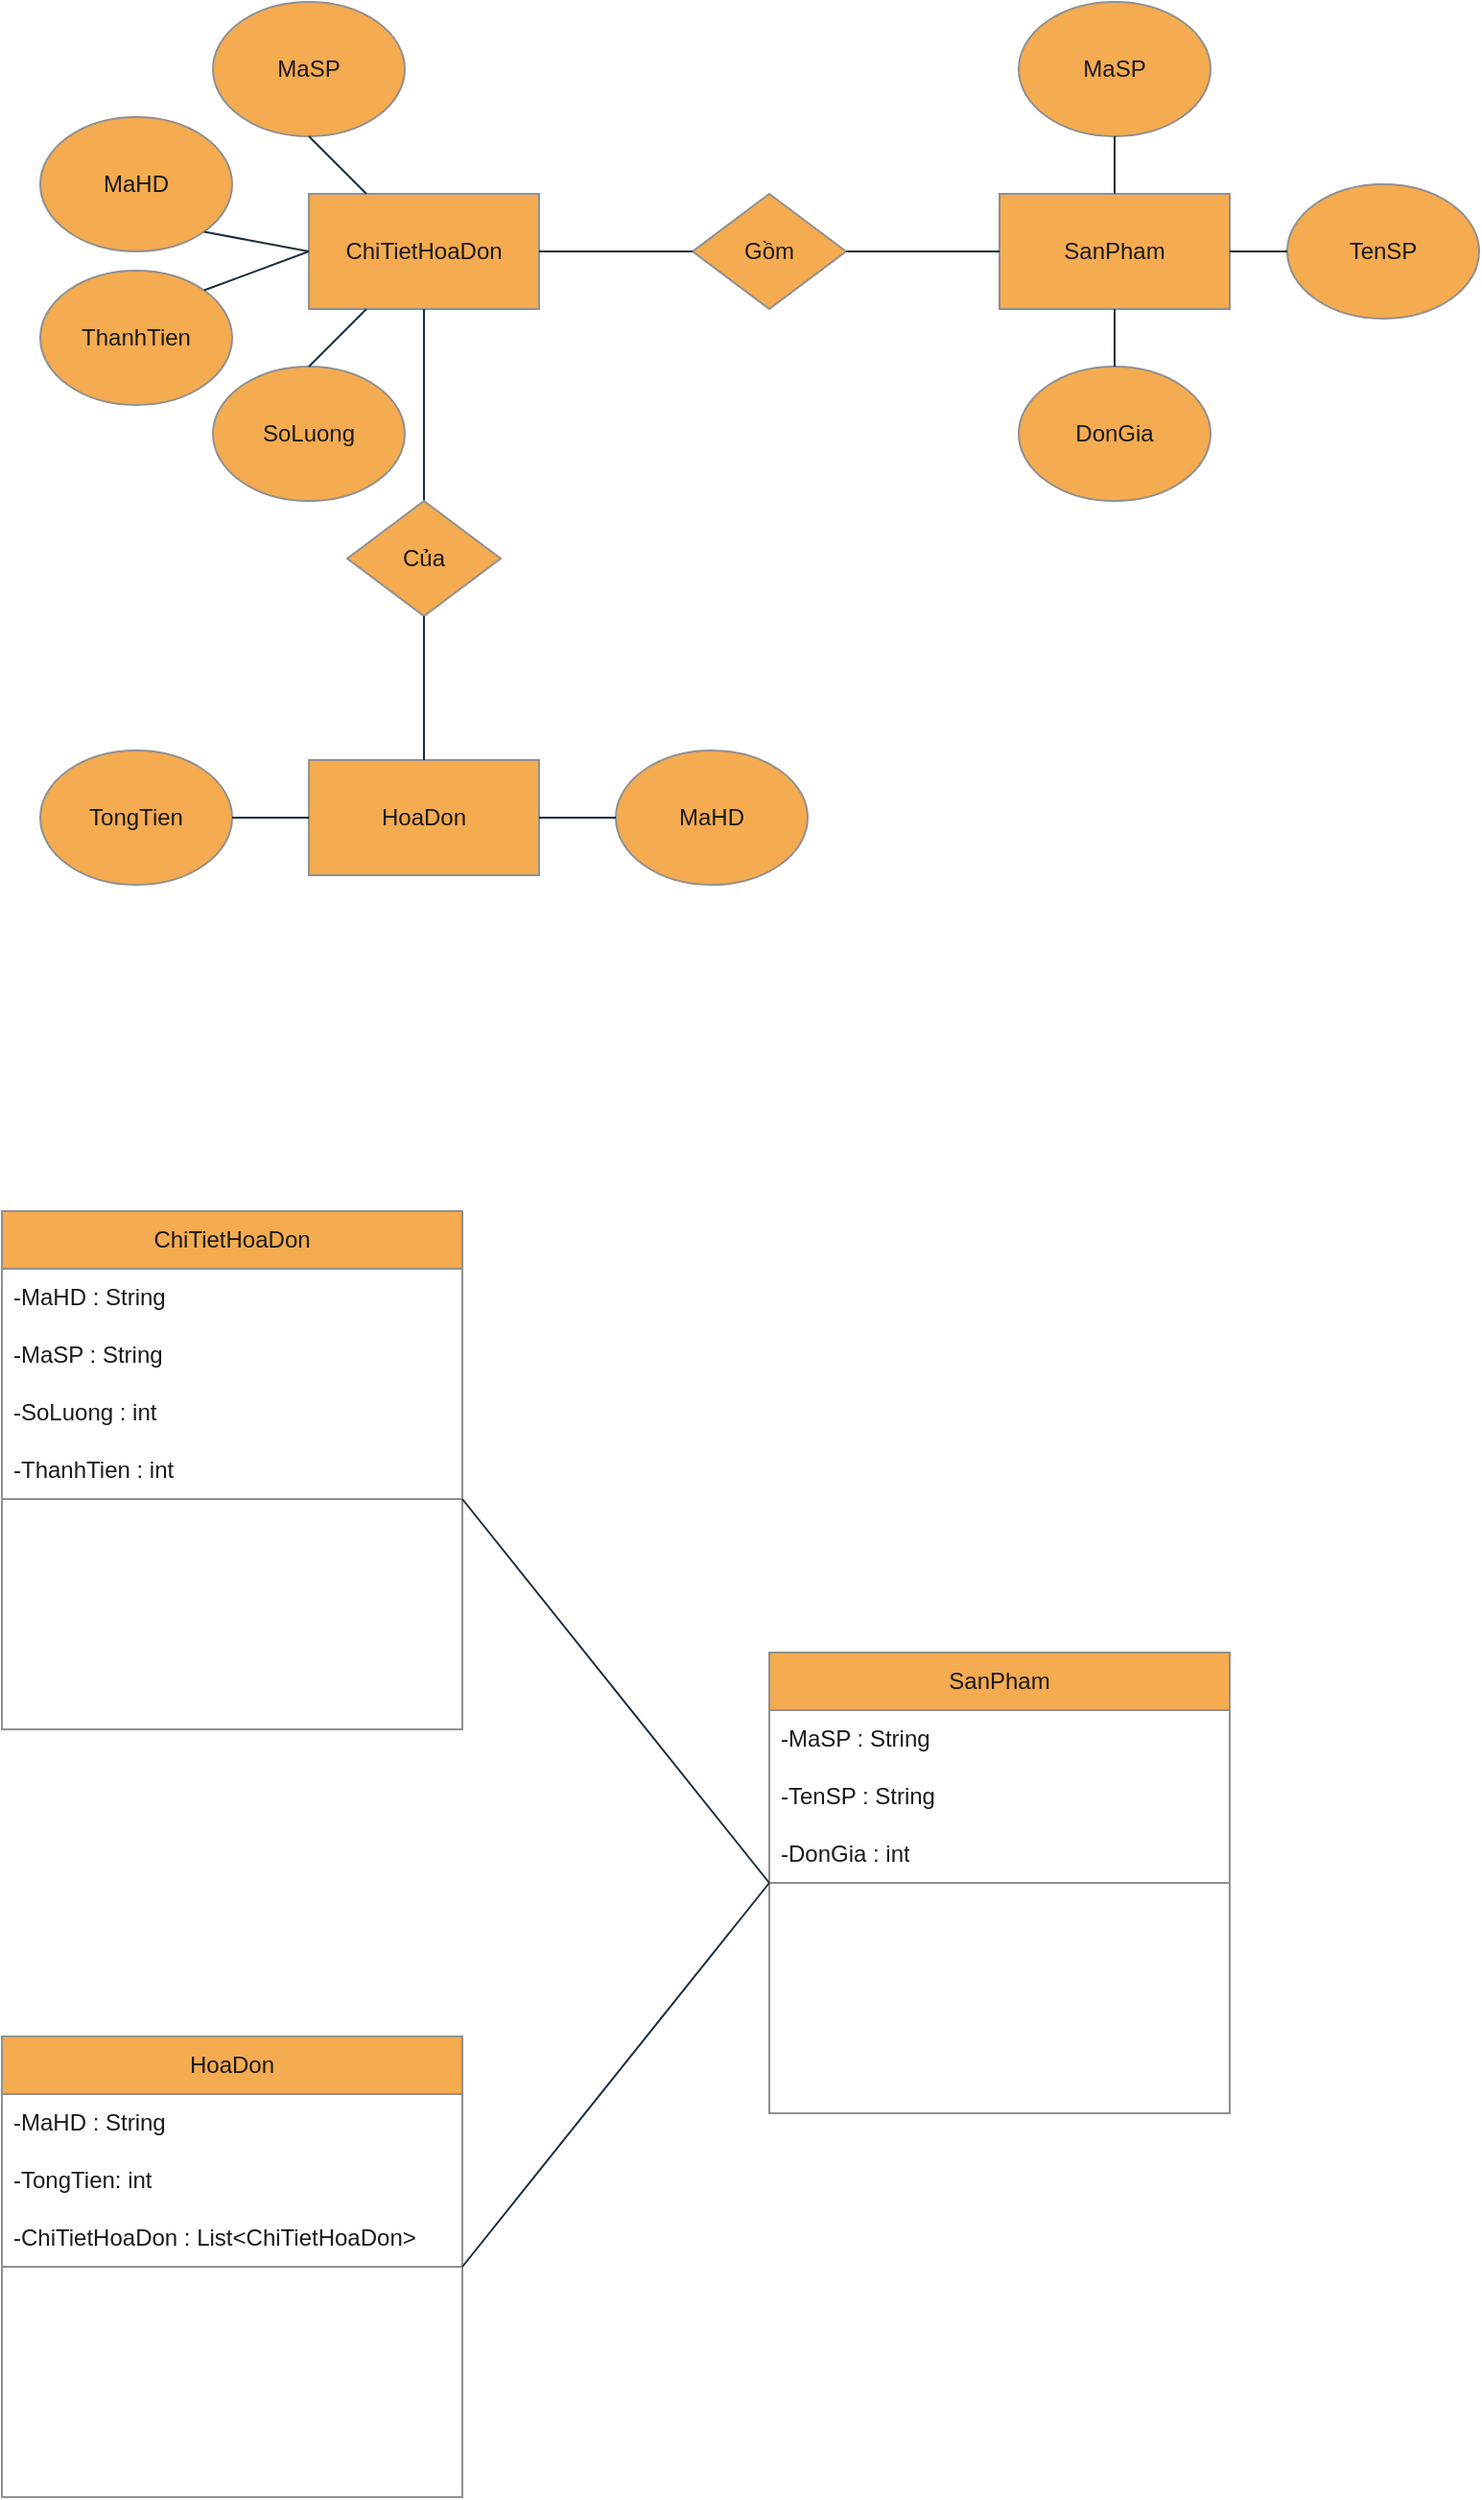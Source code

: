 <mxfile version="24.7.7">
  <diagram name="Page-1" id="pgy9I5oYHcWPJ9aGwN5I">
    <mxGraphModel dx="1253" dy="669" grid="1" gridSize="10" guides="1" tooltips="1" connect="1" arrows="1" fold="1" page="1" pageScale="1" pageWidth="850" pageHeight="1100" math="0" shadow="0">
      <root>
        <mxCell id="0" />
        <mxCell id="1" parent="0" />
        <mxCell id="iatrL-qNKA81DHMAHy29-2" value="HoaDon" style="rounded=0;whiteSpace=wrap;html=1;fillColor=#F5AB50;strokeColor=#909090;labelBackgroundColor=none;fontColor=#1A1A1A;" parent="1" vertex="1">
          <mxGeometry x="360" y="415" width="120" height="60" as="geometry" />
        </mxCell>
        <mxCell id="iatrL-qNKA81DHMAHy29-4" value="ChiTietHoaDon" style="rounded=0;whiteSpace=wrap;html=1;fillColor=#F5AB50;strokeColor=#909090;labelBackgroundColor=none;fontColor=#1A1A1A;" parent="1" vertex="1">
          <mxGeometry x="360" y="120" width="120" height="60" as="geometry" />
        </mxCell>
        <mxCell id="iatrL-qNKA81DHMAHy29-5" value="SanPham" style="rounded=0;whiteSpace=wrap;html=1;fillColor=#F5AB50;strokeColor=#909090;labelBackgroundColor=none;fontColor=#1A1A1A;" parent="1" vertex="1">
          <mxGeometry x="720" y="120" width="120" height="60" as="geometry" />
        </mxCell>
        <mxCell id="iatrL-qNKA81DHMAHy29-6" value="MaHD" style="ellipse;whiteSpace=wrap;html=1;labelBackgroundColor=none;fillColor=#F5AB50;strokeColor=#909090;fontColor=#1A1A1A;" parent="1" vertex="1">
          <mxGeometry x="520" y="410" width="100" height="70" as="geometry" />
        </mxCell>
        <mxCell id="iatrL-qNKA81DHMAHy29-7" value="MaHD" style="ellipse;whiteSpace=wrap;html=1;labelBackgroundColor=none;fillColor=#F5AB50;strokeColor=#909090;fontColor=#1A1A1A;" parent="1" vertex="1">
          <mxGeometry x="220" y="80" width="100" height="70" as="geometry" />
        </mxCell>
        <mxCell id="iatrL-qNKA81DHMAHy29-8" value="MaSP" style="ellipse;whiteSpace=wrap;html=1;labelBackgroundColor=none;fillColor=#F5AB50;strokeColor=#909090;fontColor=#1A1A1A;" parent="1" vertex="1">
          <mxGeometry x="310" y="20" width="100" height="70" as="geometry" />
        </mxCell>
        <mxCell id="iatrL-qNKA81DHMAHy29-9" value="SoLuong" style="ellipse;whiteSpace=wrap;html=1;labelBackgroundColor=none;fillColor=#F5AB50;strokeColor=#909090;fontColor=#1A1A1A;" parent="1" vertex="1">
          <mxGeometry x="310" y="210" width="100" height="70" as="geometry" />
        </mxCell>
        <mxCell id="iatrL-qNKA81DHMAHy29-10" value="DonGia" style="ellipse;whiteSpace=wrap;html=1;labelBackgroundColor=none;fillColor=#F5AB50;strokeColor=#909090;fontColor=#1A1A1A;" parent="1" vertex="1">
          <mxGeometry x="730" y="210" width="100" height="70" as="geometry" />
        </mxCell>
        <mxCell id="iatrL-qNKA81DHMAHy29-11" value="TongTien" style="ellipse;whiteSpace=wrap;html=1;labelBackgroundColor=none;fillColor=#F5AB50;strokeColor=#909090;fontColor=#1A1A1A;" parent="1" vertex="1">
          <mxGeometry x="220" y="410" width="100" height="70" as="geometry" />
        </mxCell>
        <mxCell id="iatrL-qNKA81DHMAHy29-12" value="ThanhTien" style="ellipse;whiteSpace=wrap;html=1;labelBackgroundColor=none;fillColor=#F5AB50;strokeColor=#909090;fontColor=#1A1A1A;" parent="1" vertex="1">
          <mxGeometry x="220" y="160" width="100" height="70" as="geometry" />
        </mxCell>
        <mxCell id="iatrL-qNKA81DHMAHy29-13" value="MaSP" style="ellipse;whiteSpace=wrap;html=1;labelBackgroundColor=none;fillColor=#F5AB50;strokeColor=#909090;fontColor=#1A1A1A;" parent="1" vertex="1">
          <mxGeometry x="730" y="20" width="100" height="70" as="geometry" />
        </mxCell>
        <mxCell id="iatrL-qNKA81DHMAHy29-14" value="TenSP" style="ellipse;whiteSpace=wrap;html=1;labelBackgroundColor=none;fillColor=#F5AB50;strokeColor=#909090;fontColor=#1A1A1A;" parent="1" vertex="1">
          <mxGeometry x="870" y="115" width="100" height="70" as="geometry" />
        </mxCell>
        <mxCell id="iatrL-qNKA81DHMAHy29-16" value="" style="endArrow=none;html=1;rounded=0;entryX=0;entryY=0.5;entryDx=0;entryDy=0;exitX=1;exitY=0.5;exitDx=0;exitDy=0;labelBackgroundColor=none;strokeColor=#182E3E;fontColor=default;" parent="1" source="iatrL-qNKA81DHMAHy29-11" target="iatrL-qNKA81DHMAHy29-2" edge="1">
          <mxGeometry width="50" height="50" relative="1" as="geometry">
            <mxPoint x="10" y="560" as="sourcePoint" />
            <mxPoint x="60" y="510" as="targetPoint" />
          </mxGeometry>
        </mxCell>
        <mxCell id="iatrL-qNKA81DHMAHy29-17" value="" style="endArrow=none;html=1;rounded=0;entryX=0;entryY=0.5;entryDx=0;entryDy=0;exitX=1;exitY=0.5;exitDx=0;exitDy=0;labelBackgroundColor=none;strokeColor=#182E3E;fontColor=default;" parent="1" source="iatrL-qNKA81DHMAHy29-2" target="iatrL-qNKA81DHMAHy29-6" edge="1">
          <mxGeometry width="50" height="50" relative="1" as="geometry">
            <mxPoint x="150" y="560" as="sourcePoint" />
            <mxPoint x="200" y="510" as="targetPoint" />
          </mxGeometry>
        </mxCell>
        <mxCell id="iatrL-qNKA81DHMAHy29-21" value="" style="endArrow=none;html=1;rounded=0;entryX=0.5;entryY=1;entryDx=0;entryDy=0;exitX=0.5;exitY=0;exitDx=0;exitDy=0;labelBackgroundColor=none;strokeColor=#182E3E;fontColor=default;" parent="1" source="iatrL-qNKA81DHMAHy29-22" target="iatrL-qNKA81DHMAHy29-4" edge="1">
          <mxGeometry width="50" height="50" relative="1" as="geometry">
            <mxPoint x="420" y="280" as="sourcePoint" />
            <mxPoint x="470" y="300" as="targetPoint" />
          </mxGeometry>
        </mxCell>
        <mxCell id="iatrL-qNKA81DHMAHy29-22" value="Của" style="rhombus;whiteSpace=wrap;html=1;labelBackgroundColor=none;fillColor=#F5AB50;strokeColor=#909090;fontColor=#1A1A1A;" parent="1" vertex="1">
          <mxGeometry x="380" y="280" width="80" height="60" as="geometry" />
        </mxCell>
        <mxCell id="iatrL-qNKA81DHMAHy29-23" value="" style="endArrow=none;html=1;rounded=0;entryX=0.5;entryY=1;entryDx=0;entryDy=0;exitX=0.5;exitY=0;exitDx=0;exitDy=0;labelBackgroundColor=none;strokeColor=#182E3E;fontColor=default;" parent="1" source="iatrL-qNKA81DHMAHy29-2" target="iatrL-qNKA81DHMAHy29-22" edge="1">
          <mxGeometry width="50" height="50" relative="1" as="geometry">
            <mxPoint x="180" y="400" as="sourcePoint" />
            <mxPoint x="230" y="350" as="targetPoint" />
          </mxGeometry>
        </mxCell>
        <mxCell id="iatrL-qNKA81DHMAHy29-24" value="Gồm" style="rhombus;whiteSpace=wrap;html=1;labelBackgroundColor=none;fillColor=#F5AB50;strokeColor=#909090;fontColor=#1A1A1A;" parent="1" vertex="1">
          <mxGeometry x="560" y="120" width="80" height="60" as="geometry" />
        </mxCell>
        <mxCell id="iatrL-qNKA81DHMAHy29-25" value="" style="endArrow=none;html=1;rounded=0;entryX=0;entryY=0.5;entryDx=0;entryDy=0;exitX=1;exitY=0.5;exitDx=0;exitDy=0;labelBackgroundColor=none;strokeColor=#182E3E;fontColor=default;" parent="1" source="iatrL-qNKA81DHMAHy29-4" target="iatrL-qNKA81DHMAHy29-24" edge="1">
          <mxGeometry width="50" height="50" relative="1" as="geometry">
            <mxPoint x="580" y="290" as="sourcePoint" />
            <mxPoint x="630" y="240" as="targetPoint" />
          </mxGeometry>
        </mxCell>
        <mxCell id="iatrL-qNKA81DHMAHy29-26" value="" style="endArrow=none;html=1;rounded=0;entryX=0;entryY=0.5;entryDx=0;entryDy=0;exitX=1;exitY=0.5;exitDx=0;exitDy=0;labelBackgroundColor=none;strokeColor=#182E3E;fontColor=default;" parent="1" source="iatrL-qNKA81DHMAHy29-24" target="iatrL-qNKA81DHMAHy29-5" edge="1">
          <mxGeometry width="50" height="50" relative="1" as="geometry">
            <mxPoint x="490" y="160" as="sourcePoint" />
            <mxPoint x="570" y="160" as="targetPoint" />
          </mxGeometry>
        </mxCell>
        <mxCell id="iatrL-qNKA81DHMAHy29-27" value="" style="endArrow=none;html=1;rounded=0;entryX=0;entryY=0.5;entryDx=0;entryDy=0;exitX=1;exitY=0.5;exitDx=0;exitDy=0;labelBackgroundColor=none;strokeColor=#182E3E;fontColor=default;" parent="1" source="iatrL-qNKA81DHMAHy29-5" target="iatrL-qNKA81DHMAHy29-14" edge="1">
          <mxGeometry width="50" height="50" relative="1" as="geometry">
            <mxPoint x="890" y="320" as="sourcePoint" />
            <mxPoint x="940" y="270" as="targetPoint" />
          </mxGeometry>
        </mxCell>
        <mxCell id="iatrL-qNKA81DHMAHy29-28" value="" style="endArrow=none;html=1;rounded=0;entryX=0.5;entryY=1;entryDx=0;entryDy=0;exitX=0.5;exitY=0;exitDx=0;exitDy=0;labelBackgroundColor=none;strokeColor=#182E3E;fontColor=default;" parent="1" source="iatrL-qNKA81DHMAHy29-10" target="iatrL-qNKA81DHMAHy29-5" edge="1">
          <mxGeometry width="50" height="50" relative="1" as="geometry">
            <mxPoint x="850" y="160" as="sourcePoint" />
            <mxPoint x="880" y="160" as="targetPoint" />
          </mxGeometry>
        </mxCell>
        <mxCell id="iatrL-qNKA81DHMAHy29-29" value="" style="endArrow=none;html=1;rounded=0;exitX=0.5;exitY=1;exitDx=0;exitDy=0;labelBackgroundColor=none;strokeColor=#182E3E;fontColor=default;" parent="1" source="iatrL-qNKA81DHMAHy29-13" target="iatrL-qNKA81DHMAHy29-5" edge="1">
          <mxGeometry width="50" height="50" relative="1" as="geometry">
            <mxPoint x="850" y="160" as="sourcePoint" />
            <mxPoint x="880" y="160" as="targetPoint" />
          </mxGeometry>
        </mxCell>
        <mxCell id="iatrL-qNKA81DHMAHy29-30" value="" style="endArrow=none;html=1;rounded=0;entryX=0.25;entryY=1;entryDx=0;entryDy=0;exitX=0.5;exitY=0;exitDx=0;exitDy=0;labelBackgroundColor=none;strokeColor=#182E3E;fontColor=default;" parent="1" source="iatrL-qNKA81DHMAHy29-9" target="iatrL-qNKA81DHMAHy29-4" edge="1">
          <mxGeometry width="50" height="50" relative="1" as="geometry">
            <mxPoint x="180" y="320" as="sourcePoint" />
            <mxPoint x="230" y="270" as="targetPoint" />
          </mxGeometry>
        </mxCell>
        <mxCell id="iatrL-qNKA81DHMAHy29-31" value="" style="endArrow=none;html=1;rounded=0;entryX=0;entryY=0.5;entryDx=0;entryDy=0;exitX=1;exitY=0;exitDx=0;exitDy=0;labelBackgroundColor=none;strokeColor=#182E3E;fontColor=default;" parent="1" source="iatrL-qNKA81DHMAHy29-12" target="iatrL-qNKA81DHMAHy29-4" edge="1">
          <mxGeometry width="50" height="50" relative="1" as="geometry">
            <mxPoint x="110" y="390" as="sourcePoint" />
            <mxPoint x="160" y="340" as="targetPoint" />
          </mxGeometry>
        </mxCell>
        <mxCell id="iatrL-qNKA81DHMAHy29-32" value="" style="endArrow=none;html=1;rounded=0;entryX=1;entryY=1;entryDx=0;entryDy=0;exitX=0;exitY=0.5;exitDx=0;exitDy=0;labelBackgroundColor=none;strokeColor=#182E3E;fontColor=default;" parent="1" source="iatrL-qNKA81DHMAHy29-4" target="iatrL-qNKA81DHMAHy29-7" edge="1">
          <mxGeometry width="50" height="50" relative="1" as="geometry">
            <mxPoint x="316" y="180" as="sourcePoint" />
            <mxPoint x="370" y="160" as="targetPoint" />
          </mxGeometry>
        </mxCell>
        <mxCell id="iatrL-qNKA81DHMAHy29-33" value="" style="endArrow=none;html=1;rounded=0;entryX=0.5;entryY=1;entryDx=0;entryDy=0;exitX=0.25;exitY=0;exitDx=0;exitDy=0;labelBackgroundColor=none;strokeColor=#182E3E;fontColor=default;" parent="1" source="iatrL-qNKA81DHMAHy29-4" target="iatrL-qNKA81DHMAHy29-8" edge="1">
          <mxGeometry width="50" height="50" relative="1" as="geometry">
            <mxPoint x="370" y="160" as="sourcePoint" />
            <mxPoint x="316" y="150" as="targetPoint" />
          </mxGeometry>
        </mxCell>
        <mxCell id="iatrL-qNKA81DHMAHy29-34" value="HoaDon" style="swimlane;fontStyle=0;childLayout=stackLayout;horizontal=1;startSize=30;horizontalStack=0;resizeParent=1;resizeParentMax=0;resizeLast=0;collapsible=1;marginBottom=0;whiteSpace=wrap;html=1;labelBackgroundColor=none;fillColor=#F5AB50;strokeColor=#909090;fontColor=#1A1A1A;" parent="1" vertex="1">
          <mxGeometry x="200" y="1080" width="240" height="240" as="geometry" />
        </mxCell>
        <mxCell id="iatrL-qNKA81DHMAHy29-35" value="-MaHD : String" style="text;strokeColor=none;fillColor=none;align=left;verticalAlign=middle;spacingLeft=4;spacingRight=4;overflow=hidden;points=[[0,0.5],[1,0.5]];portConstraint=eastwest;rotatable=0;whiteSpace=wrap;html=1;labelBackgroundColor=none;fontColor=#1A1A1A;" parent="iatrL-qNKA81DHMAHy29-34" vertex="1">
          <mxGeometry y="30" width="240" height="30" as="geometry" />
        </mxCell>
        <mxCell id="iatrL-qNKA81DHMAHy29-36" value="-TongTien: int" style="text;strokeColor=none;fillColor=none;align=left;verticalAlign=middle;spacingLeft=4;spacingRight=4;overflow=hidden;points=[[0,0.5],[1,0.5]];portConstraint=eastwest;rotatable=0;whiteSpace=wrap;html=1;labelBackgroundColor=none;fontColor=#1A1A1A;" parent="iatrL-qNKA81DHMAHy29-34" vertex="1">
          <mxGeometry y="60" width="240" height="30" as="geometry" />
        </mxCell>
        <mxCell id="oo3lGRZh2qsD1dncb8WA-1" value="-ChiTietHoaDon : List&amp;lt;ChiTietHoaDon&amp;gt;" style="text;strokeColor=none;fillColor=none;align=left;verticalAlign=middle;spacingLeft=4;spacingRight=4;overflow=hidden;points=[[0,0.5],[1,0.5]];portConstraint=eastwest;rotatable=0;whiteSpace=wrap;html=1;labelBackgroundColor=none;fontColor=#1A1A1A;" parent="iatrL-qNKA81DHMAHy29-34" vertex="1">
          <mxGeometry y="90" width="240" height="30" as="geometry" />
        </mxCell>
        <mxCell id="oo3lGRZh2qsD1dncb8WA-15" value="" style="swimlane;startSize=0;labelBackgroundColor=none;fillColor=#F5AB50;strokeColor=#909090;fontColor=#1A1A1A;" parent="iatrL-qNKA81DHMAHy29-34" vertex="1">
          <mxGeometry y="120" width="240" height="120" as="geometry" />
        </mxCell>
        <mxCell id="oo3lGRZh2qsD1dncb8WA-2" value="ChiTietHoaDon" style="swimlane;fontStyle=0;childLayout=stackLayout;horizontal=1;startSize=30;horizontalStack=0;resizeParent=1;resizeParentMax=0;resizeLast=0;collapsible=1;marginBottom=0;whiteSpace=wrap;html=1;labelBackgroundColor=none;fillColor=#F5AB50;strokeColor=#909090;fontColor=#1A1A1A;" parent="1" vertex="1">
          <mxGeometry x="200" y="650" width="240" height="270" as="geometry" />
        </mxCell>
        <mxCell id="oo3lGRZh2qsD1dncb8WA-3" value="-MaHD : String" style="text;strokeColor=none;fillColor=none;align=left;verticalAlign=middle;spacingLeft=4;spacingRight=4;overflow=hidden;points=[[0,0.5],[1,0.5]];portConstraint=eastwest;rotatable=0;whiteSpace=wrap;html=1;labelBackgroundColor=none;fontColor=#1A1A1A;" parent="oo3lGRZh2qsD1dncb8WA-2" vertex="1">
          <mxGeometry y="30" width="240" height="30" as="geometry" />
        </mxCell>
        <mxCell id="oo3lGRZh2qsD1dncb8WA-4" value="-MaSP : String" style="text;strokeColor=none;fillColor=none;align=left;verticalAlign=middle;spacingLeft=4;spacingRight=4;overflow=hidden;points=[[0,0.5],[1,0.5]];portConstraint=eastwest;rotatable=0;whiteSpace=wrap;html=1;labelBackgroundColor=none;fontColor=#1A1A1A;" parent="oo3lGRZh2qsD1dncb8WA-2" vertex="1">
          <mxGeometry y="60" width="240" height="30" as="geometry" />
        </mxCell>
        <mxCell id="oo3lGRZh2qsD1dncb8WA-5" value="-SoLuong : int&amp;nbsp;" style="text;strokeColor=none;fillColor=none;align=left;verticalAlign=middle;spacingLeft=4;spacingRight=4;overflow=hidden;points=[[0,0.5],[1,0.5]];portConstraint=eastwest;rotatable=0;whiteSpace=wrap;html=1;labelBackgroundColor=none;fontColor=#1A1A1A;" parent="oo3lGRZh2qsD1dncb8WA-2" vertex="1">
          <mxGeometry y="90" width="240" height="30" as="geometry" />
        </mxCell>
        <mxCell id="oo3lGRZh2qsD1dncb8WA-10" value="-ThanhTien : int&amp;nbsp;" style="text;strokeColor=none;fillColor=none;align=left;verticalAlign=middle;spacingLeft=4;spacingRight=4;overflow=hidden;points=[[0,0.5],[1,0.5]];portConstraint=eastwest;rotatable=0;whiteSpace=wrap;html=1;labelBackgroundColor=none;fontColor=#1A1A1A;" parent="oo3lGRZh2qsD1dncb8WA-2" vertex="1">
          <mxGeometry y="120" width="240" height="30" as="geometry" />
        </mxCell>
        <mxCell id="oo3lGRZh2qsD1dncb8WA-14" value="" style="swimlane;startSize=0;labelBackgroundColor=none;fillColor=#F5AB50;strokeColor=#909090;fontColor=#1A1A1A;" parent="oo3lGRZh2qsD1dncb8WA-2" vertex="1">
          <mxGeometry y="150" width="240" height="120" as="geometry" />
        </mxCell>
        <mxCell id="oo3lGRZh2qsD1dncb8WA-6" value="SanPham" style="swimlane;fontStyle=0;childLayout=stackLayout;horizontal=1;startSize=30;horizontalStack=0;resizeParent=1;resizeParentMax=0;resizeLast=0;collapsible=1;marginBottom=0;whiteSpace=wrap;html=1;labelBackgroundColor=none;fillColor=#F5AB50;strokeColor=#909090;fontColor=#1A1A1A;" parent="1" vertex="1">
          <mxGeometry x="600" y="880" width="240" height="240" as="geometry" />
        </mxCell>
        <mxCell id="oo3lGRZh2qsD1dncb8WA-7" value="-MaSP : String" style="text;strokeColor=none;fillColor=none;align=left;verticalAlign=middle;spacingLeft=4;spacingRight=4;overflow=hidden;points=[[0,0.5],[1,0.5]];portConstraint=eastwest;rotatable=0;whiteSpace=wrap;html=1;labelBackgroundColor=none;fontColor=#1A1A1A;" parent="oo3lGRZh2qsD1dncb8WA-6" vertex="1">
          <mxGeometry y="30" width="240" height="30" as="geometry" />
        </mxCell>
        <mxCell id="oo3lGRZh2qsD1dncb8WA-8" value="-TenSP : String" style="text;strokeColor=none;fillColor=none;align=left;verticalAlign=middle;spacingLeft=4;spacingRight=4;overflow=hidden;points=[[0,0.5],[1,0.5]];portConstraint=eastwest;rotatable=0;whiteSpace=wrap;html=1;labelBackgroundColor=none;fontColor=#1A1A1A;" parent="oo3lGRZh2qsD1dncb8WA-6" vertex="1">
          <mxGeometry y="60" width="240" height="30" as="geometry" />
        </mxCell>
        <mxCell id="oo3lGRZh2qsD1dncb8WA-9" value="-DonGia : int" style="text;strokeColor=none;fillColor=none;align=left;verticalAlign=middle;spacingLeft=4;spacingRight=4;overflow=hidden;points=[[0,0.5],[1,0.5]];portConstraint=eastwest;rotatable=0;whiteSpace=wrap;html=1;labelBackgroundColor=none;fontColor=#1A1A1A;" parent="oo3lGRZh2qsD1dncb8WA-6" vertex="1">
          <mxGeometry y="90" width="240" height="30" as="geometry" />
        </mxCell>
        <mxCell id="oo3lGRZh2qsD1dncb8WA-16" value="" style="swimlane;startSize=0;labelBackgroundColor=none;fillColor=#F5AB50;strokeColor=#909090;fontColor=#1A1A1A;" parent="oo3lGRZh2qsD1dncb8WA-6" vertex="1">
          <mxGeometry y="120" width="240" height="120" as="geometry" />
        </mxCell>
        <mxCell id="oo3lGRZh2qsD1dncb8WA-17" value="" style="endArrow=none;html=1;rounded=0;exitX=1;exitY=0;exitDx=0;exitDy=0;entryX=0;entryY=0;entryDx=0;entryDy=0;labelBackgroundColor=none;strokeColor=#182E3E;fontColor=default;" parent="1" source="oo3lGRZh2qsD1dncb8WA-14" target="oo3lGRZh2qsD1dncb8WA-16" edge="1">
          <mxGeometry width="50" height="50" relative="1" as="geometry">
            <mxPoint x="540" y="810" as="sourcePoint" />
            <mxPoint x="590" y="760" as="targetPoint" />
          </mxGeometry>
        </mxCell>
        <mxCell id="oo3lGRZh2qsD1dncb8WA-19" value="" style="endArrow=none;html=1;rounded=0;entryX=0;entryY=0;entryDx=0;entryDy=0;exitX=1;exitY=0;exitDx=0;exitDy=0;labelBackgroundColor=none;strokeColor=#182E3E;fontColor=default;" parent="1" source="oo3lGRZh2qsD1dncb8WA-15" target="oo3lGRZh2qsD1dncb8WA-16" edge="1">
          <mxGeometry width="50" height="50" relative="1" as="geometry">
            <mxPoint x="580" y="1350" as="sourcePoint" />
            <mxPoint x="630" y="1300" as="targetPoint" />
          </mxGeometry>
        </mxCell>
      </root>
    </mxGraphModel>
  </diagram>
</mxfile>
